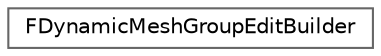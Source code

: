 digraph "Graphical Class Hierarchy"
{
 // INTERACTIVE_SVG=YES
 // LATEX_PDF_SIZE
  bgcolor="transparent";
  edge [fontname=Helvetica,fontsize=10,labelfontname=Helvetica,labelfontsize=10];
  node [fontname=Helvetica,fontsize=10,shape=box,height=0.2,width=0.4];
  rankdir="LR";
  Node0 [id="Node000000",label="FDynamicMeshGroupEditBuilder",height=0.2,width=0.4,color="grey40", fillcolor="white", style="filled",URL="$d7/d16/classFDynamicMeshGroupEditBuilder.html",tooltip="FDynamicMeshGroupEditBuilder builds up a FDynamicMeshGroupEdit incrementally."];
}
